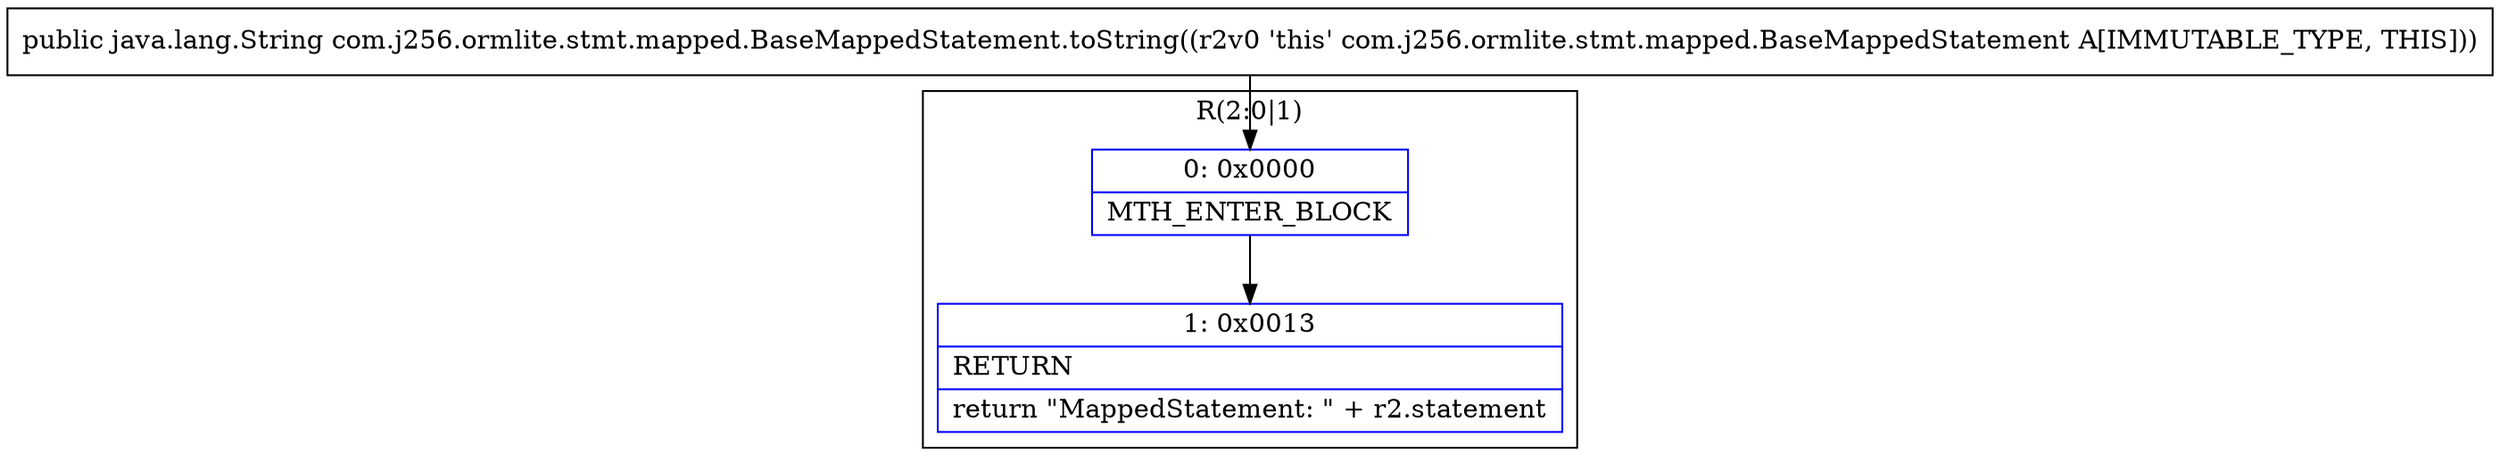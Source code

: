 digraph "CFG forcom.j256.ormlite.stmt.mapped.BaseMappedStatement.toString()Ljava\/lang\/String;" {
subgraph cluster_Region_1883736094 {
label = "R(2:0|1)";
node [shape=record,color=blue];
Node_0 [shape=record,label="{0\:\ 0x0000|MTH_ENTER_BLOCK\l}"];
Node_1 [shape=record,label="{1\:\ 0x0013|RETURN\l|return \"MappedStatement: \" + r2.statement\l}"];
}
MethodNode[shape=record,label="{public java.lang.String com.j256.ormlite.stmt.mapped.BaseMappedStatement.toString((r2v0 'this' com.j256.ormlite.stmt.mapped.BaseMappedStatement A[IMMUTABLE_TYPE, THIS])) }"];
MethodNode -> Node_0;
Node_0 -> Node_1;
}

